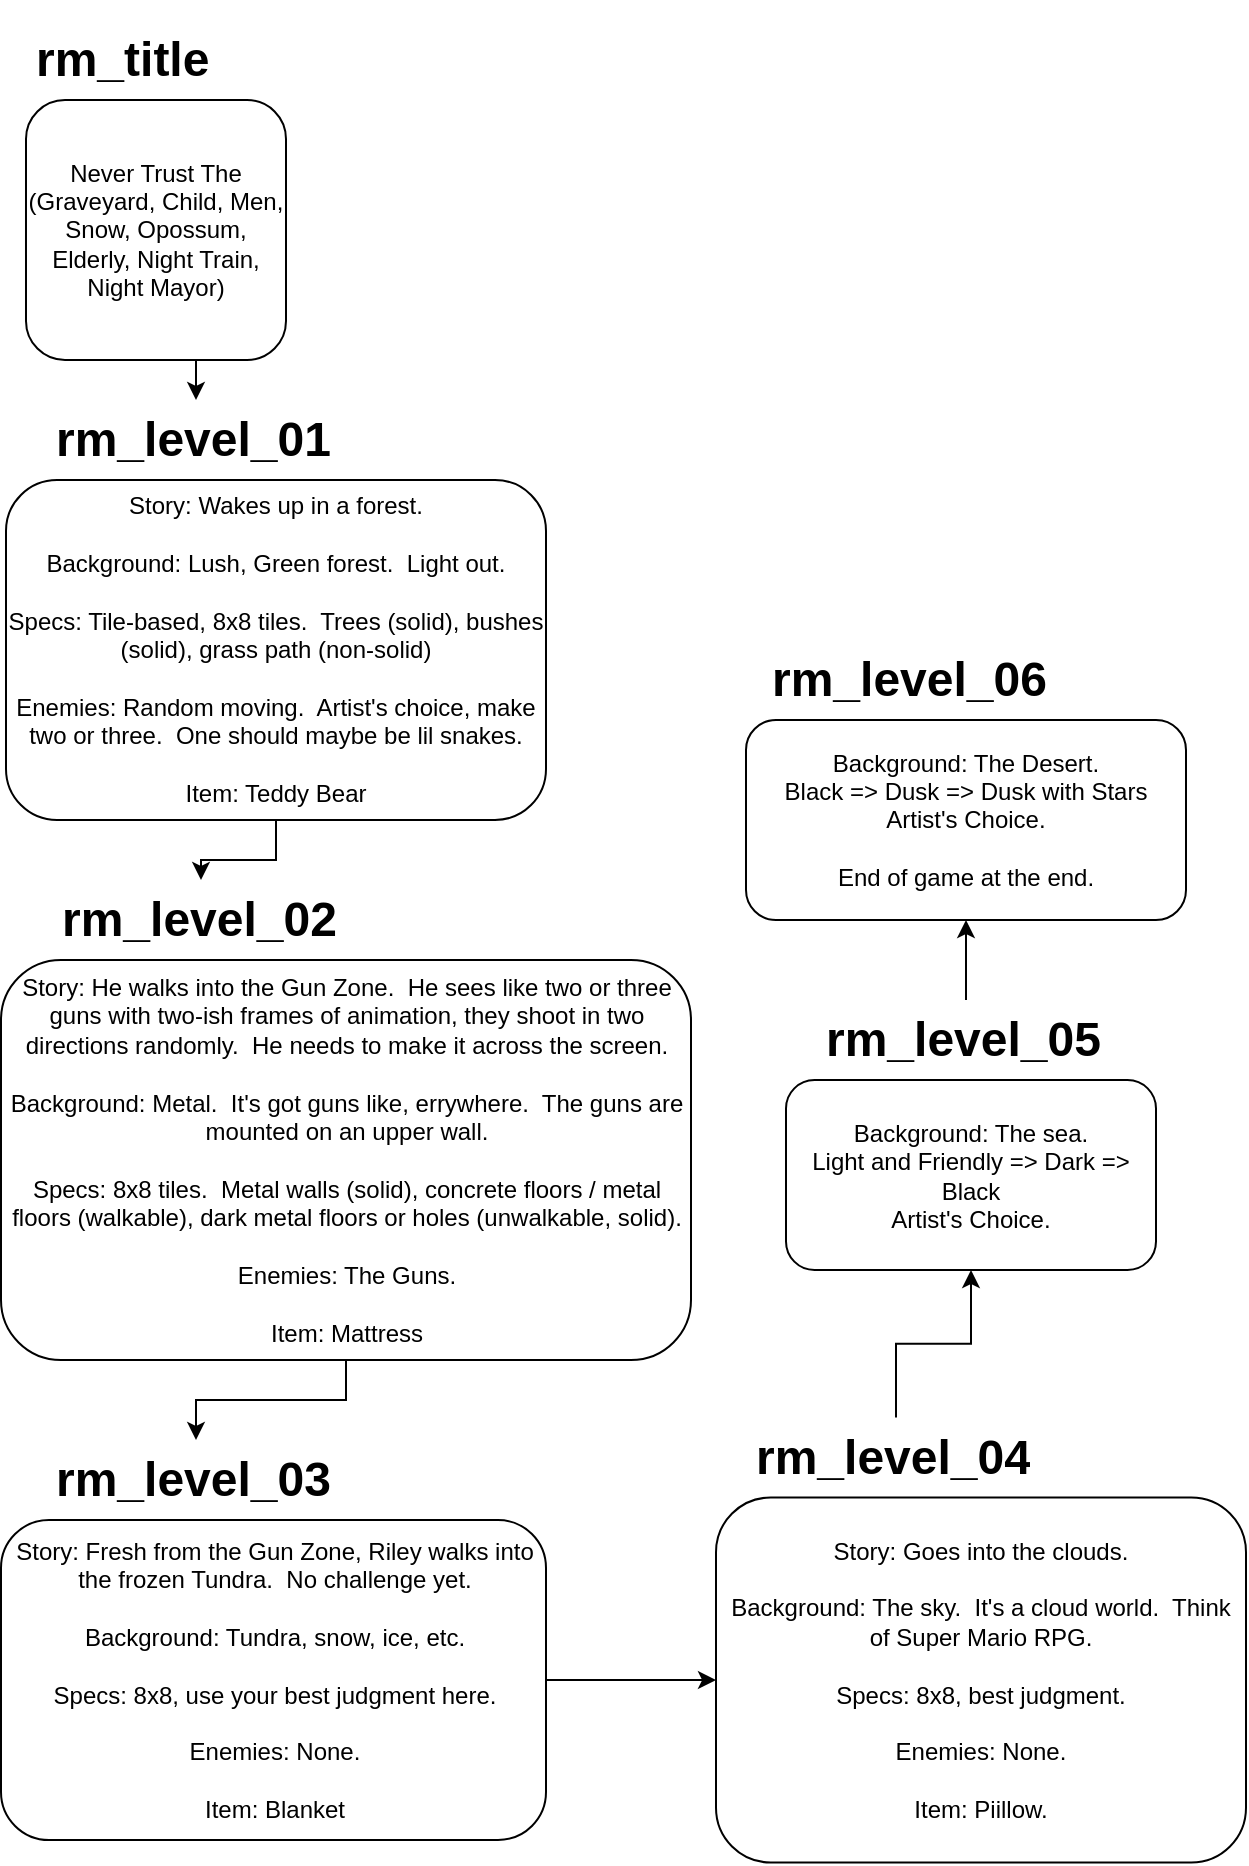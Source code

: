 <mxfile version="12.5.1" type="device"><diagram id="YvS0bUE_sYPz4HeJMKaB" name="Page-1"><mxGraphModel dx="1271" dy="746" grid="1" gridSize="10" guides="1" tooltips="1" connect="1" arrows="1" fold="1" page="1" pageScale="1" pageWidth="850" pageHeight="1100" math="0" shadow="0"><root><mxCell id="0"/><mxCell id="1" parent="0"/><mxCell id="x3TshzWw2fypp8pIR913-39" style="edgeStyle=orthogonalEdgeStyle;rounded=0;orthogonalLoop=1;jettySize=auto;html=1;exitX=0.5;exitY=1;exitDx=0;exitDy=0;entryX=0.5;entryY=0;entryDx=0;entryDy=0;" edge="1" parent="1" source="x3TshzWw2fypp8pIR913-2" target="x3TshzWw2fypp8pIR913-5"><mxGeometry relative="1" as="geometry"/></mxCell><mxCell id="x3TshzWw2fypp8pIR913-2" value="Never Trust The (Graveyard, Child, Men, Snow, Opossum, Elderly, Night Train, Night Mayor)" style="rounded=1;whiteSpace=wrap;html=1;" vertex="1" parent="1"><mxGeometry x="50" y="50" width="130" height="130" as="geometry"/></mxCell><mxCell id="x3TshzWw2fypp8pIR913-3" value="&lt;h1&gt;rm_title&lt;/h1&gt;" style="text;html=1;strokeColor=none;fillColor=none;spacing=5;spacingTop=-20;whiteSpace=wrap;overflow=hidden;rounded=0;" vertex="1" parent="1"><mxGeometry x="50" y="10" width="110" height="40" as="geometry"/></mxCell><mxCell id="x3TshzWw2fypp8pIR913-4" value="Story: Wakes up in a forest.&lt;br&gt;&lt;br&gt;Background: Lush, Green forest.&amp;nbsp; Light out.&lt;br&gt;&lt;br&gt;Specs: Tile-based, 8x8 tiles.&amp;nbsp; Trees (solid), bushes (solid), grass path (non-solid)&lt;br&gt;&lt;br&gt;Enemies: Random moving.&amp;nbsp; Artist's choice, make two or three.&amp;nbsp; One should maybe be lil snakes.&lt;br&gt;&lt;br&gt;Item: Teddy Bear" style="rounded=1;whiteSpace=wrap;html=1;" vertex="1" parent="1"><mxGeometry x="40" y="240" width="270" height="170" as="geometry"/></mxCell><mxCell id="x3TshzWw2fypp8pIR913-16" value="" style="edgeStyle=orthogonalEdgeStyle;rounded=0;orthogonalLoop=1;jettySize=auto;html=1;entryX=0.5;entryY=0;entryDx=0;entryDy=0;" edge="1" parent="1" source="x3TshzWw2fypp8pIR913-13" target="x3TshzWw2fypp8pIR913-23"><mxGeometry relative="1" as="geometry"/></mxCell><mxCell id="x3TshzWw2fypp8pIR913-13" value="Story: He walks into the Gun Zone.&amp;nbsp; He sees like two or three guns with two-ish frames of animation, they shoot in two directions randomly.&amp;nbsp; He needs to make it across the screen.&lt;br&gt;&lt;br&gt;Background: Metal.&amp;nbsp; It's got guns like, errywhere.&amp;nbsp; The guns are mounted on an upper wall.&lt;br&gt;&lt;br&gt;Specs: 8x8 tiles.&amp;nbsp; Metal walls (solid), concrete floors / metal floors (walkable), dark metal floors or holes (unwalkable, solid).&lt;br&gt;&lt;br&gt;Enemies: The Guns.&lt;br&gt;&lt;br&gt;Item: Mattress" style="rounded=1;whiteSpace=wrap;html=1;" vertex="1" parent="1"><mxGeometry x="37.5" y="480" width="345" height="200" as="geometry"/></mxCell><mxCell id="x3TshzWw2fypp8pIR913-18" value="" style="edgeStyle=orthogonalEdgeStyle;rounded=0;orthogonalLoop=1;jettySize=auto;html=1;" edge="1" parent="1" source="x3TshzWw2fypp8pIR913-15" target="x3TshzWw2fypp8pIR913-17"><mxGeometry relative="1" as="geometry"/></mxCell><mxCell id="x3TshzWw2fypp8pIR913-15" value="Story: Fresh from the Gun Zone, Riley walks into the frozen Tundra.&amp;nbsp; No challenge yet.&lt;br&gt;&lt;br&gt;Background: Tundra, snow, ice, etc.&lt;br&gt;&lt;br&gt;Specs: 8x8, use your best judgment here.&lt;br&gt;&lt;br&gt;Enemies: None.&lt;br&gt;&lt;br&gt;Item: Blanket" style="rounded=1;whiteSpace=wrap;html=1;" vertex="1" parent="1"><mxGeometry x="37.5" y="760" width="272.5" height="160" as="geometry"/></mxCell><mxCell id="x3TshzWw2fypp8pIR913-20" value="" style="edgeStyle=orthogonalEdgeStyle;rounded=0;orthogonalLoop=1;jettySize=auto;html=1;exitX=0.5;exitY=0;exitDx=0;exitDy=0;" edge="1" parent="1" source="x3TshzWw2fypp8pIR913-24" target="x3TshzWw2fypp8pIR913-19"><mxGeometry relative="1" as="geometry"/></mxCell><mxCell id="x3TshzWw2fypp8pIR913-17" value="Story: Goes into the clouds.&lt;br&gt;&lt;br&gt;Background: The sky.&amp;nbsp; It's a cloud world.&amp;nbsp; Think of Super Mario RPG.&lt;br&gt;&lt;br&gt;Specs: 8x8, best judgment.&lt;br&gt;&lt;br&gt;Enemies: None.&lt;br&gt;&lt;br&gt;Item: Piillow." style="rounded=1;whiteSpace=wrap;html=1;" vertex="1" parent="1"><mxGeometry x="395" y="748.75" width="265" height="182.5" as="geometry"/></mxCell><mxCell id="x3TshzWw2fypp8pIR913-19" value="&lt;span style=&quot;white-space: normal&quot;&gt;Background: The sea.&lt;/span&gt;&lt;br style=&quot;white-space: normal&quot;&gt;&lt;span style=&quot;white-space: normal&quot;&gt;Light and Friendly =&amp;gt; Dark =&amp;gt; Black&lt;/span&gt;&lt;br style=&quot;white-space: normal&quot;&gt;&lt;span style=&quot;white-space: normal&quot;&gt;Artist's Choice.&lt;br&gt;&lt;/span&gt;" style="rounded=1;whiteSpace=wrap;html=1;" vertex="1" parent="1"><mxGeometry x="430" y="540" width="185" height="95" as="geometry"/></mxCell><mxCell id="x3TshzWw2fypp8pIR913-31" value="&lt;span style=&quot;white-space: normal&quot;&gt;Background: The Desert.&lt;/span&gt;&lt;br style=&quot;white-space: normal&quot;&gt;&lt;span style=&quot;white-space: normal&quot;&gt;Black =&amp;gt; Dusk =&amp;gt; Dusk with Stars&lt;/span&gt;&lt;br style=&quot;white-space: normal&quot;&gt;&lt;span style=&quot;white-space: normal&quot;&gt;Artist's Choice.&lt;br&gt;&lt;br&gt;End of game at the end.&lt;br&gt;&lt;/span&gt;" style="rounded=1;whiteSpace=wrap;html=1;" vertex="1" parent="1"><mxGeometry x="410" y="360" width="220" height="100" as="geometry"/></mxCell><mxCell id="x3TshzWw2fypp8pIR913-5" value="&lt;h1&gt;rm_level_01&lt;/h1&gt;" style="text;html=1;strokeColor=none;fillColor=none;spacing=5;spacingTop=-20;whiteSpace=wrap;overflow=hidden;rounded=0;" vertex="1" parent="1"><mxGeometry x="60" y="200" width="150" height="40" as="geometry"/></mxCell><mxCell id="x3TshzWw2fypp8pIR913-21" value="&lt;h1&gt;rm_level_02&lt;/h1&gt;" style="text;html=1;strokeColor=none;fillColor=none;spacing=5;spacingTop=-20;whiteSpace=wrap;overflow=hidden;rounded=0;" vertex="1" parent="1"><mxGeometry x="62.5" y="440" width="150" height="40" as="geometry"/></mxCell><mxCell id="x3TshzWw2fypp8pIR913-22" value="" style="edgeStyle=orthogonalEdgeStyle;rounded=0;orthogonalLoop=1;jettySize=auto;html=1;" edge="1" parent="1" source="x3TshzWw2fypp8pIR913-4" target="x3TshzWw2fypp8pIR913-21"><mxGeometry relative="1" as="geometry"><mxPoint x="172.5" y="490" as="sourcePoint"/><mxPoint x="172.5" y="570" as="targetPoint"/></mxGeometry></mxCell><mxCell id="x3TshzWw2fypp8pIR913-23" value="&lt;h1&gt;rm_level_03&lt;/h1&gt;" style="text;html=1;strokeColor=none;fillColor=none;spacing=5;spacingTop=-20;whiteSpace=wrap;overflow=hidden;rounded=0;" vertex="1" parent="1"><mxGeometry x="60" y="720" width="150" height="40" as="geometry"/></mxCell><mxCell id="x3TshzWw2fypp8pIR913-24" value="&lt;h1&gt;rm_level_04&lt;/h1&gt;" style="text;html=1;strokeColor=none;fillColor=none;spacing=5;spacingTop=-20;whiteSpace=wrap;overflow=hidden;rounded=0;" vertex="1" parent="1"><mxGeometry x="410" y="708.75" width="150" height="40" as="geometry"/></mxCell><mxCell id="x3TshzWw2fypp8pIR913-44" style="edgeStyle=orthogonalEdgeStyle;rounded=0;orthogonalLoop=1;jettySize=auto;html=1;entryX=0.5;entryY=1;entryDx=0;entryDy=0;" edge="1" parent="1" source="x3TshzWw2fypp8pIR913-25" target="x3TshzWw2fypp8pIR913-31"><mxGeometry relative="1" as="geometry"/></mxCell><mxCell id="x3TshzWw2fypp8pIR913-25" value="&lt;h1&gt;rm_level_05&lt;/h1&gt;" style="text;html=1;strokeColor=none;fillColor=none;spacing=5;spacingTop=-20;whiteSpace=wrap;overflow=hidden;rounded=0;" vertex="1" parent="1"><mxGeometry x="445" y="500" width="150" height="40" as="geometry"/></mxCell><mxCell id="x3TshzWw2fypp8pIR913-33" value="&lt;h1&gt;rm_level_06&lt;/h1&gt;" style="text;html=1;strokeColor=none;fillColor=none;spacing=5;spacingTop=-20;whiteSpace=wrap;overflow=hidden;rounded=0;" vertex="1" parent="1"><mxGeometry x="417.5" y="320" width="150" height="40" as="geometry"/></mxCell></root></mxGraphModel></diagram></mxfile>
